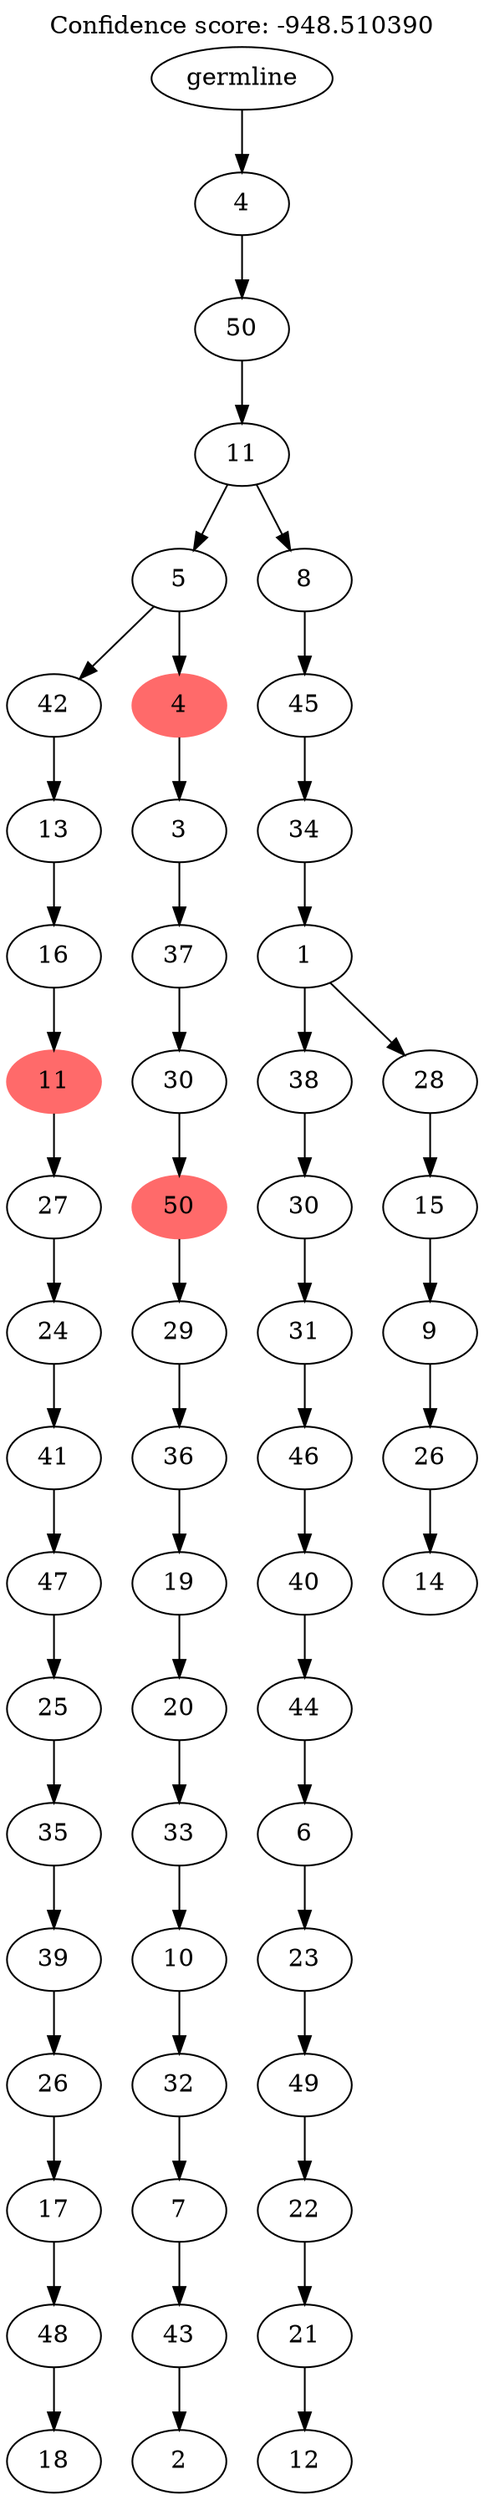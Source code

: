 digraph g {
	"54" -> "55";
	"55" [label="18"];
	"53" -> "54";
	"54" [label="48"];
	"52" -> "53";
	"53" [label="17"];
	"51" -> "52";
	"52" [label="26"];
	"50" -> "51";
	"51" [label="39"];
	"49" -> "50";
	"50" [label="35"];
	"48" -> "49";
	"49" [label="25"];
	"47" -> "48";
	"48" [label="47"];
	"46" -> "47";
	"47" [label="41"];
	"45" -> "46";
	"46" [label="24"];
	"44" -> "45";
	"45" [label="27"];
	"43" -> "44";
	"44" [color=indianred1, style=filled, label="11"];
	"42" -> "43";
	"43" [label="16"];
	"41" -> "42";
	"42" [label="13"];
	"39" -> "40";
	"40" [label="2"];
	"38" -> "39";
	"39" [label="43"];
	"37" -> "38";
	"38" [label="7"];
	"36" -> "37";
	"37" [label="32"];
	"35" -> "36";
	"36" [label="10"];
	"34" -> "35";
	"35" [label="33"];
	"33" -> "34";
	"34" [label="20"];
	"32" -> "33";
	"33" [label="19"];
	"31" -> "32";
	"32" [label="36"];
	"30" -> "31";
	"31" [label="29"];
	"29" -> "30";
	"30" [color=indianred1, style=filled, label="50"];
	"28" -> "29";
	"29" [label="30"];
	"27" -> "28";
	"28" [label="37"];
	"26" -> "27";
	"27" [label="3"];
	"25" -> "26";
	"26" [color=indianred1, style=filled, label="4"];
	"25" -> "41";
	"41" [label="42"];
	"23" -> "24";
	"24" [label="12"];
	"22" -> "23";
	"23" [label="21"];
	"21" -> "22";
	"22" [label="22"];
	"20" -> "21";
	"21" [label="49"];
	"19" -> "20";
	"20" [label="23"];
	"18" -> "19";
	"19" [label="6"];
	"17" -> "18";
	"18" [label="44"];
	"16" -> "17";
	"17" [label="40"];
	"15" -> "16";
	"16" [label="46"];
	"14" -> "15";
	"15" [label="31"];
	"13" -> "14";
	"14" [label="30"];
	"11" -> "12";
	"12" [label="14"];
	"10" -> "11";
	"11" [label="26"];
	"9" -> "10";
	"10" [label="9"];
	"8" -> "9";
	"9" [label="15"];
	"7" -> "8";
	"8" [label="28"];
	"7" -> "13";
	"13" [label="38"];
	"6" -> "7";
	"7" [label="1"];
	"5" -> "6";
	"6" [label="34"];
	"4" -> "5";
	"5" [label="45"];
	"3" -> "4";
	"4" [label="8"];
	"3" -> "25";
	"25" [label="5"];
	"2" -> "3";
	"3" [label="11"];
	"1" -> "2";
	"2" [label="50"];
	"0" -> "1";
	"1" [label="4"];
	"0" [label="germline"];
	labelloc="t";
	label="Confidence score: -948.510390";
}
